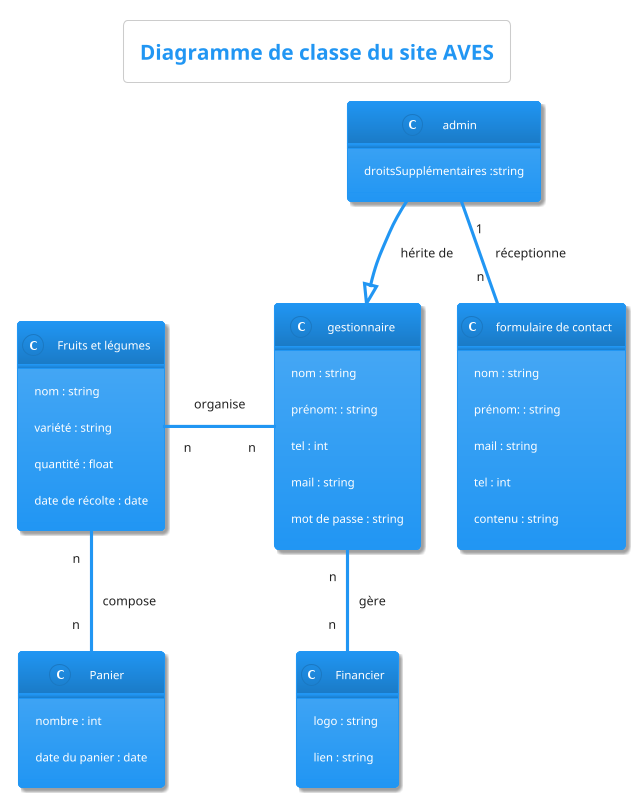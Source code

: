 @startuml
title "Diagramme de classe du site AVES"
!theme materia


Class a as "admin" {

    droitsSupplémentaires :string

}

Class g as "gestionnaire" {

    nom : string
    prénom: : string
    tel : int
    mail : string
    mot de passe : string

}

Class fel as "Fruits et légumes" {

    nom : string
    variété : string
    quantité : float
    date de récolte : date

}

class pa as "Panier" {

    nombre : int
    date du panier : date

}

Class fin as "Financier"{

    logo : string
    lien : string

}

Class fo as "formulaire de contact" {

    nom : string
    prénom: : string
    mail : string
    tel : int
    contenu : string

}

a "1" -- "n" fo : réceptionne
fel "n" -- "n" pa : compose
g "n" -left- "n" fel : organise
g "n" -- "n" fin : gère

a --|> g : hérite de


@enduml